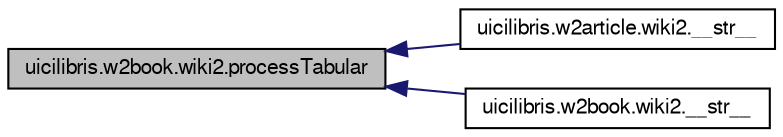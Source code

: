 digraph G
{
  edge [fontname="FreeSans",fontsize="10",labelfontname="FreeSans",labelfontsize="10"];
  node [fontname="FreeSans",fontsize="10",shape=record];
  rankdir="LR";
  Node1 [label="uicilibris.w2book.wiki2.processTabular",height=0.2,width=0.4,color="black", fillcolor="grey75", style="filled" fontcolor="black"];
  Node1 -> Node2 [dir="back",color="midnightblue",fontsize="10",style="solid"];
  Node2 [label="uicilibris.w2article.wiki2.__str__",height=0.2,width=0.4,color="black", fillcolor="white", style="filled",URL="$classuicilibris_1_1w2article_1_1wiki2.html#af05069c6f9b62a40cb0ca4fb142769c9"];
  Node1 -> Node3 [dir="back",color="midnightblue",fontsize="10",style="solid"];
  Node3 [label="uicilibris.w2book.wiki2.__str__",height=0.2,width=0.4,color="black", fillcolor="white", style="filled",URL="$classuicilibris_1_1w2book_1_1wiki2.html#aebf095bf2882eba45654efa22208a279"];
}
